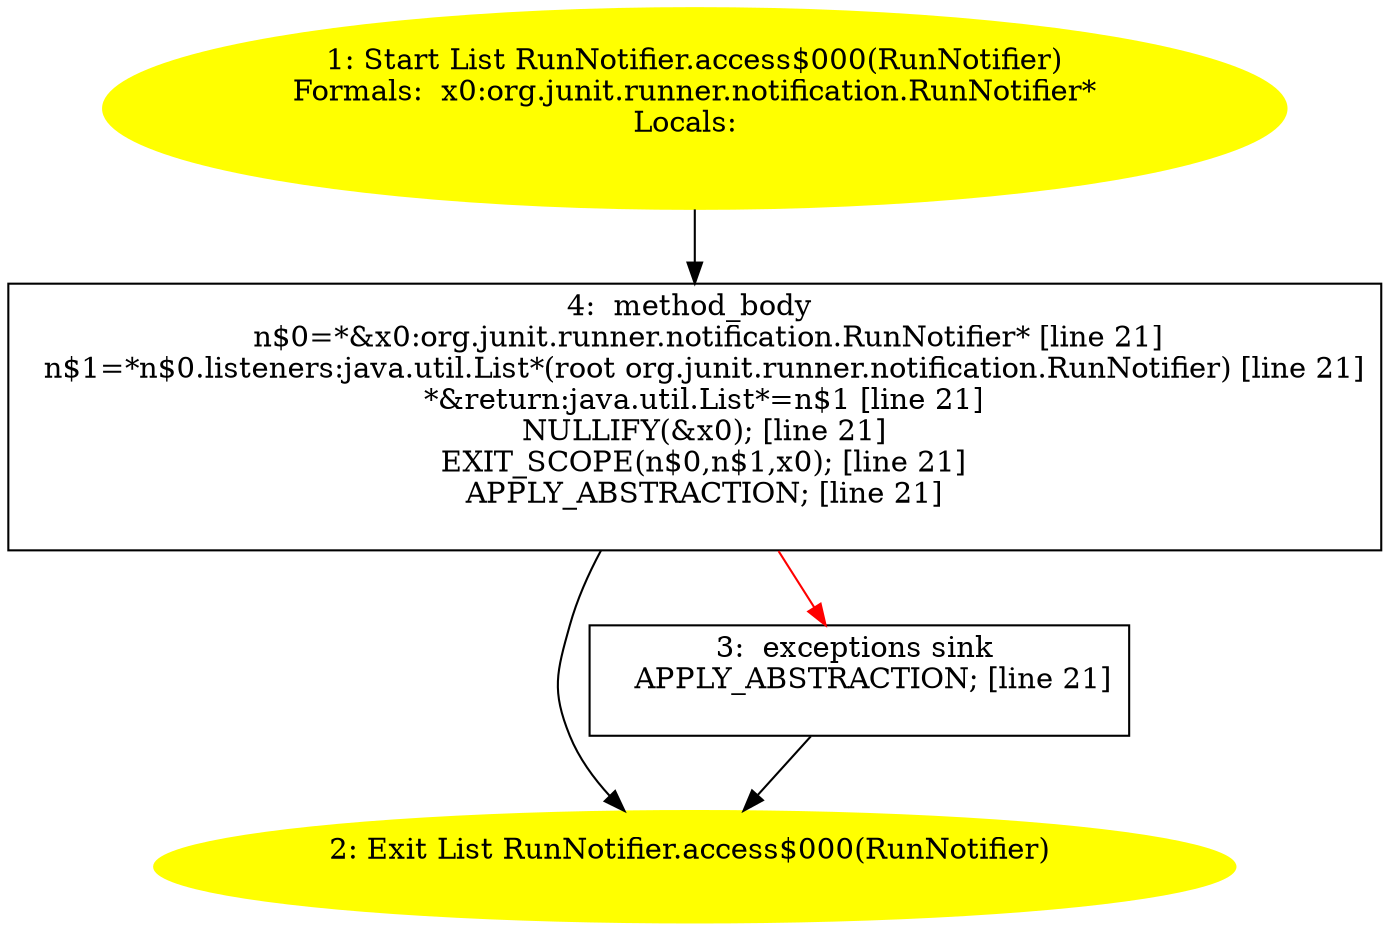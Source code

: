 /* @generated */
digraph cfg {
"org.junit.runner.notification.RunNotifier.access$000(org.junit.runner.notification.RunNotifier):java.e42919df12a692d425a7bb70103fae3c_1" [label="1: Start List RunNotifier.access$000(RunNotifier)\nFormals:  x0:org.junit.runner.notification.RunNotifier*\nLocals:  \n  " color=yellow style=filled]
	

	 "org.junit.runner.notification.RunNotifier.access$000(org.junit.runner.notification.RunNotifier):java.e42919df12a692d425a7bb70103fae3c_1" -> "org.junit.runner.notification.RunNotifier.access$000(org.junit.runner.notification.RunNotifier):java.e42919df12a692d425a7bb70103fae3c_4" ;
"org.junit.runner.notification.RunNotifier.access$000(org.junit.runner.notification.RunNotifier):java.e42919df12a692d425a7bb70103fae3c_2" [label="2: Exit List RunNotifier.access$000(RunNotifier) \n  " color=yellow style=filled]
	

"org.junit.runner.notification.RunNotifier.access$000(org.junit.runner.notification.RunNotifier):java.e42919df12a692d425a7bb70103fae3c_3" [label="3:  exceptions sink \n   APPLY_ABSTRACTION; [line 21]\n " shape="box"]
	

	 "org.junit.runner.notification.RunNotifier.access$000(org.junit.runner.notification.RunNotifier):java.e42919df12a692d425a7bb70103fae3c_3" -> "org.junit.runner.notification.RunNotifier.access$000(org.junit.runner.notification.RunNotifier):java.e42919df12a692d425a7bb70103fae3c_2" ;
"org.junit.runner.notification.RunNotifier.access$000(org.junit.runner.notification.RunNotifier):java.e42919df12a692d425a7bb70103fae3c_4" [label="4:  method_body \n   n$0=*&x0:org.junit.runner.notification.RunNotifier* [line 21]\n  n$1=*n$0.listeners:java.util.List*(root org.junit.runner.notification.RunNotifier) [line 21]\n  *&return:java.util.List*=n$1 [line 21]\n  NULLIFY(&x0); [line 21]\n  EXIT_SCOPE(n$0,n$1,x0); [line 21]\n  APPLY_ABSTRACTION; [line 21]\n " shape="box"]
	

	 "org.junit.runner.notification.RunNotifier.access$000(org.junit.runner.notification.RunNotifier):java.e42919df12a692d425a7bb70103fae3c_4" -> "org.junit.runner.notification.RunNotifier.access$000(org.junit.runner.notification.RunNotifier):java.e42919df12a692d425a7bb70103fae3c_2" ;
	 "org.junit.runner.notification.RunNotifier.access$000(org.junit.runner.notification.RunNotifier):java.e42919df12a692d425a7bb70103fae3c_4" -> "org.junit.runner.notification.RunNotifier.access$000(org.junit.runner.notification.RunNotifier):java.e42919df12a692d425a7bb70103fae3c_3" [color="red" ];
}
